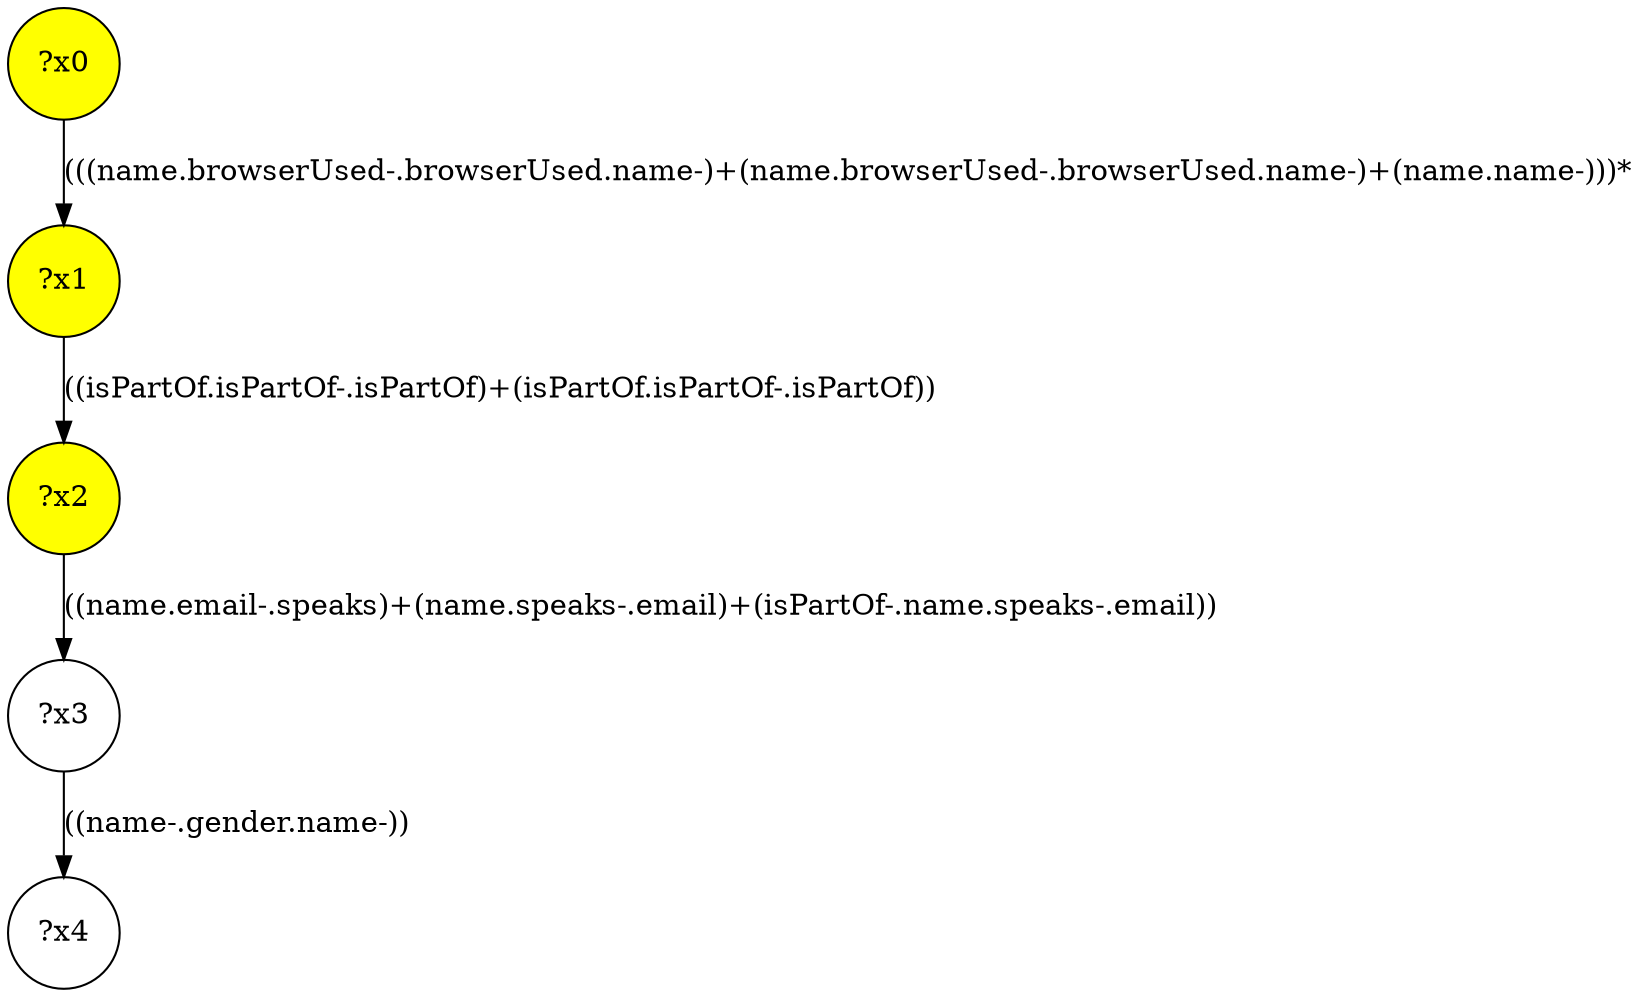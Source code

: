 digraph g {
	x1 [fillcolor="yellow", style="filled," shape=circle, label="?x1"];
	x2 [fillcolor="yellow", style="filled," shape=circle, label="?x2"];
	x0 [fillcolor="yellow", style="filled," shape=circle, label="?x0"];
	x0 -> x1 [label="(((name.browserUsed-.browserUsed.name-)+(name.browserUsed-.browserUsed.name-)+(name.name-)))*"];
	x1 -> x2 [label="((isPartOf.isPartOf-.isPartOf)+(isPartOf.isPartOf-.isPartOf))"];
	x3 [shape=circle, label="?x3"];
	x2 -> x3 [label="((name.email-.speaks)+(name.speaks-.email)+(isPartOf-.name.speaks-.email))"];
	x4 [shape=circle, label="?x4"];
	x3 -> x4 [label="((name-.gender.name-))"];
}
